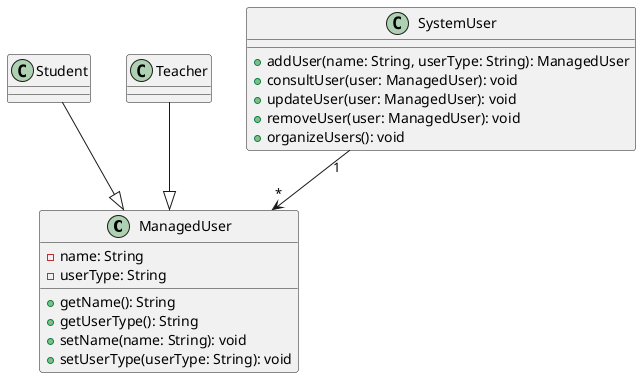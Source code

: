 @startuml

class ManagedUser {
  - name: String
  - userType: String
  + getName(): String
  + getUserType(): String
  + setName(name: String): void
  + setUserType(userType: String): void
}

class Student {
}

class Teacher {
}

class SystemUser {
  + addUser(name: String, userType: String): ManagedUser
  + consultUser(user: ManagedUser): void
  + updateUser(user: ManagedUser): void
  + removeUser(user: ManagedUser): void
  + organizeUsers(): void
}

Student --|> ManagedUser
Teacher --|> ManagedUser
SystemUser "1" --> "*" ManagedUser

@enduml